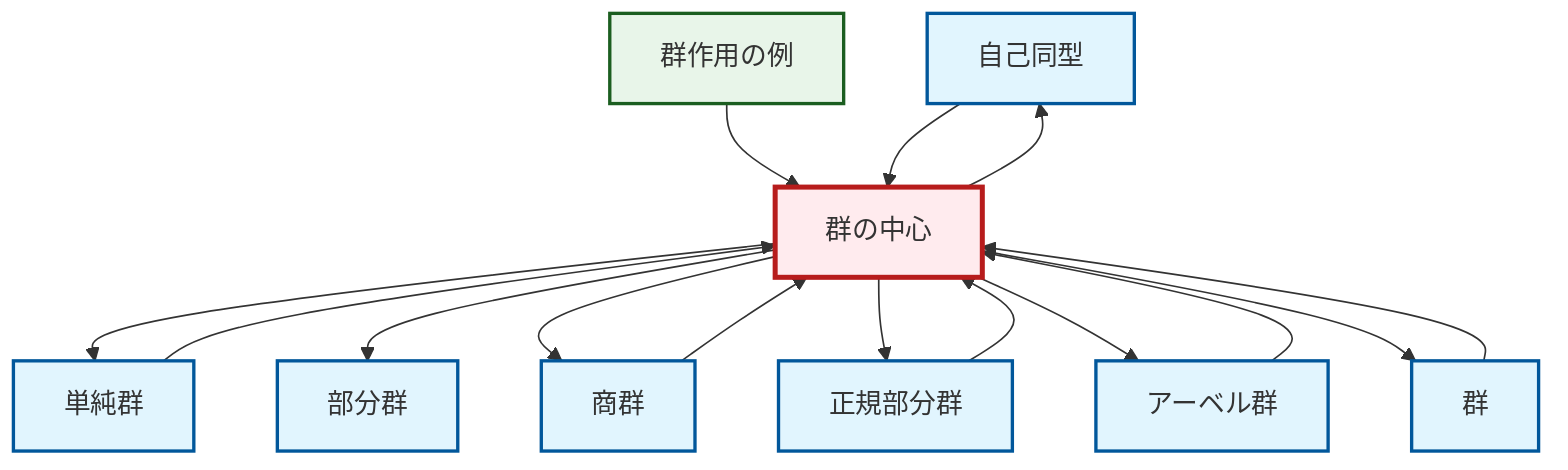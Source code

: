graph TD
    classDef definition fill:#e1f5fe,stroke:#01579b,stroke-width:2px
    classDef theorem fill:#f3e5f5,stroke:#4a148c,stroke-width:2px
    classDef axiom fill:#fff3e0,stroke:#e65100,stroke-width:2px
    classDef example fill:#e8f5e9,stroke:#1b5e20,stroke-width:2px
    classDef current fill:#ffebee,stroke:#b71c1c,stroke-width:3px
    def-subgroup["部分群"]:::definition
    def-automorphism["自己同型"]:::definition
    def-abelian-group["アーベル群"]:::definition
    def-simple-group["単純群"]:::definition
    def-normal-subgroup["正規部分群"]:::definition
    def-center-of-group["群の中心"]:::definition
    ex-group-action-examples["群作用の例"]:::example
    def-group["群"]:::definition
    def-quotient-group["商群"]:::definition
    def-center-of-group --> def-simple-group
    def-simple-group --> def-center-of-group
    def-group --> def-center-of-group
    def-center-of-group --> def-subgroup
    ex-group-action-examples --> def-center-of-group
    def-center-of-group --> def-quotient-group
    def-quotient-group --> def-center-of-group
    def-automorphism --> def-center-of-group
    def-abelian-group --> def-center-of-group
    def-center-of-group --> def-normal-subgroup
    def-normal-subgroup --> def-center-of-group
    def-center-of-group --> def-abelian-group
    def-center-of-group --> def-group
    def-center-of-group --> def-automorphism
    class def-center-of-group current